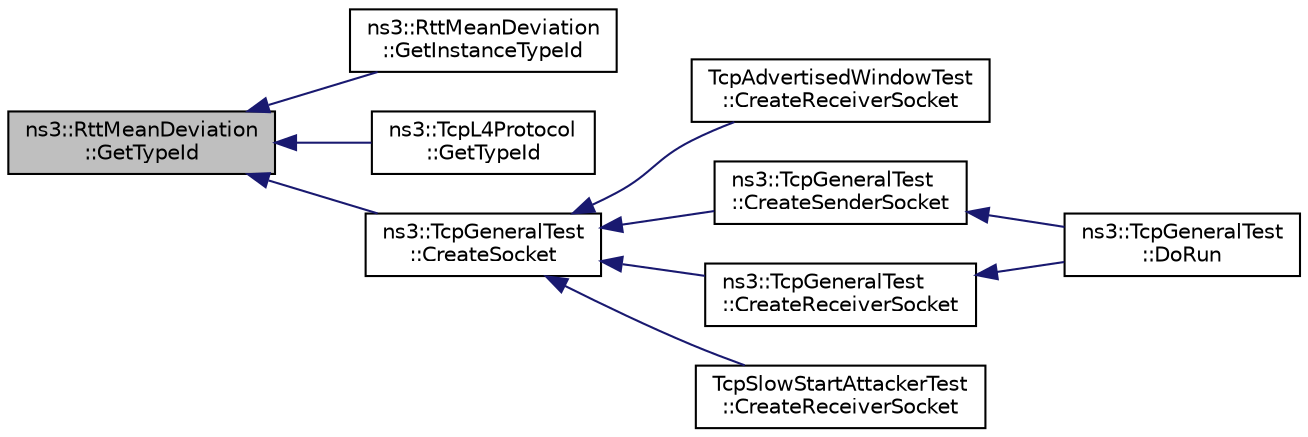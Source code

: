 digraph "ns3::RttMeanDeviation::GetTypeId"
{
  edge [fontname="Helvetica",fontsize="10",labelfontname="Helvetica",labelfontsize="10"];
  node [fontname="Helvetica",fontsize="10",shape=record];
  rankdir="LR";
  Node1 [label="ns3::RttMeanDeviation\l::GetTypeId",height=0.2,width=0.4,color="black", fillcolor="grey75", style="filled", fontcolor="black"];
  Node1 -> Node2 [dir="back",color="midnightblue",fontsize="10",style="solid"];
  Node2 [label="ns3::RttMeanDeviation\l::GetInstanceTypeId",height=0.2,width=0.4,color="black", fillcolor="white", style="filled",URL="$d5/d30/classns3_1_1RttMeanDeviation.html#a241d420c7ad132a39bd7901de8c63ade"];
  Node1 -> Node3 [dir="back",color="midnightblue",fontsize="10",style="solid"];
  Node3 [label="ns3::TcpL4Protocol\l::GetTypeId",height=0.2,width=0.4,color="black", fillcolor="white", style="filled",URL="$df/dc9/classns3_1_1TcpL4Protocol.html#ad5c8be6d4a2f790b4a095d97ad35f6f9",tooltip="Get the type ID. "];
  Node1 -> Node4 [dir="back",color="midnightblue",fontsize="10",style="solid"];
  Node4 [label="ns3::TcpGeneralTest\l::CreateSocket",height=0.2,width=0.4,color="black", fillcolor="white", style="filled",URL="$d2/dfd/classns3_1_1TcpGeneralTest.html#a6db100da714de812ebab9756f9139c9a",tooltip="Create a socket. "];
  Node4 -> Node5 [dir="back",color="midnightblue",fontsize="10",style="solid"];
  Node5 [label="TcpAdvertisedWindowTest\l::CreateReceiverSocket",height=0.2,width=0.4,color="black", fillcolor="white", style="filled",URL="$d2/dd3/classTcpAdvertisedWindowTest.html#a322099457f41afb575f67f795001e54a",tooltip="Create and install the socket to install on the receiver. "];
  Node4 -> Node6 [dir="back",color="midnightblue",fontsize="10",style="solid"];
  Node6 [label="ns3::TcpGeneralTest\l::CreateSenderSocket",height=0.2,width=0.4,color="black", fillcolor="white", style="filled",URL="$d2/dfd/classns3_1_1TcpGeneralTest.html#a0476c37d8a08b42d42f6ea2634eece70",tooltip="Create and install the socket to install on the sender. "];
  Node6 -> Node7 [dir="back",color="midnightblue",fontsize="10",style="solid"];
  Node7 [label="ns3::TcpGeneralTest\l::DoRun",height=0.2,width=0.4,color="black", fillcolor="white", style="filled",URL="$d2/dfd/classns3_1_1TcpGeneralTest.html#a79f00453e60b95fcf8d22757593f5ed3",tooltip="Execute the tcp test. "];
  Node4 -> Node8 [dir="back",color="midnightblue",fontsize="10",style="solid"];
  Node8 [label="ns3::TcpGeneralTest\l::CreateReceiverSocket",height=0.2,width=0.4,color="black", fillcolor="white", style="filled",URL="$d2/dfd/classns3_1_1TcpGeneralTest.html#a5f2bfe5673d80704ec6608badf7c1c6e",tooltip="Create and install the socket to install on the receiver. "];
  Node8 -> Node7 [dir="back",color="midnightblue",fontsize="10",style="solid"];
  Node4 -> Node9 [dir="back",color="midnightblue",fontsize="10",style="solid"];
  Node9 [label="TcpSlowStartAttackerTest\l::CreateReceiverSocket",height=0.2,width=0.4,color="black", fillcolor="white", style="filled",URL="$da/da1/classTcpSlowStartAttackerTest.html#aa28e6324b43d534fd907e7b421bb850d",tooltip="Create and install the socket to install on the receiver. "];
}
